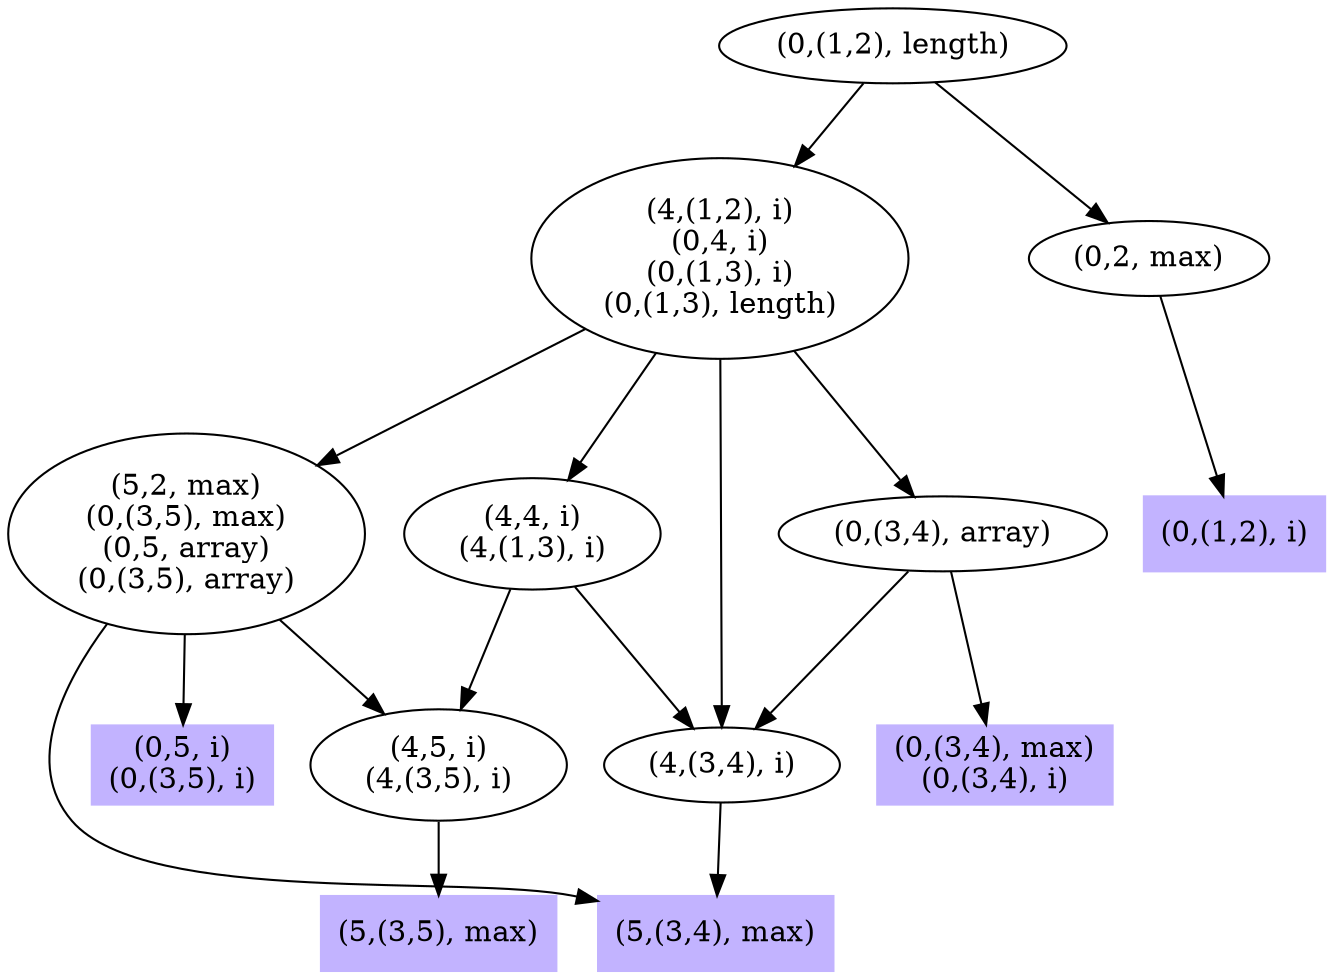 digraph { 
64 [shape=box,style=filled,color=".7 .3 1.0",label="(0,5, i)\n(0,(3,5), i)"];
65 [shape=box,style=filled,color=".7 .3 1.0",label="(5,(3,5), max)"];
66 [shape=box,style=filled,color=".7 .3 1.0",label="(5,(3,4), max)"];
67 [label="(4,5, i)\n(4,(3,5), i)"];
68 [label="(5,2, max)\n(0,(3,5), max)\n(0,5, array)\n(0,(3,5), array)"];
69 [shape=box,style=filled,color=".7 .3 1.0",label="(0,(3,4), max)\n(0,(3,4), i)"];
70 [label="(4,(3,4), i)"];
71 [label="(0,(3,4), array)"];
72 [label="(4,4, i)\n(4,(1,3), i)"];
73 [label="(4,(1,2), i)\n(0,4, i)\n(0,(1,3), i)\n(0,(1,3), length)"];
74 [shape=box,style=filled,color=".7 .3 1.0",label="(0,(1,2), i)"];
75 [label="(0,2, max)"];
76 [label="(0,(1,2), length)"];
67 -> 65;
68 -> 64;
68 -> 66;
68 -> 67;
70 -> 66;
71 -> 69;
71 -> 70;
72 -> 67;
72 -> 70;
73 -> 68;
73 -> 70;
73 -> 71;
73 -> 72;
75 -> 74;
76 -> 73;
76 -> 75;
}